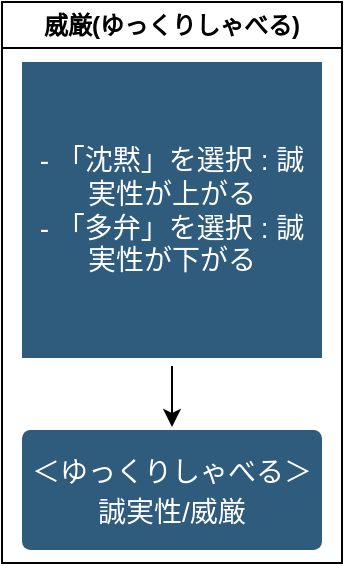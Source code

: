 <mxfile version="24.0.4" type="github" pages="2">
  <diagram name="word" id="ly8JrdTY6ocZCnAn5Q8D">
    <mxGraphModel dx="1674" dy="818" grid="1" gridSize="10" guides="1" tooltips="1" connect="1" arrows="1" fold="1" page="1" pageScale="1" pageWidth="827" pageHeight="1169" math="0" shadow="0">
      <root>
        <mxCell id="0" />
        <mxCell id="1" parent="0" />
        <mxCell id="aPSkY1ON9DCGhRT_XYcT-1" value="威厳(ゆっくりしゃべる)" style="swimlane;whiteSpace=wrap;html=1;" vertex="1" parent="1">
          <mxGeometry x="40" y="80" width="170" height="280.5" as="geometry" />
        </mxCell>
        <mxCell id="aPSkY1ON9DCGhRT_XYcT-2" style="edgeStyle=orthogonalEdgeStyle;rounded=0;orthogonalLoop=1;jettySize=auto;html=1;entryX=0.5;entryY=0;entryDx=0;entryDy=0;" edge="1" parent="aPSkY1ON9DCGhRT_XYcT-1">
          <mxGeometry relative="1" as="geometry">
            <mxPoint x="85" y="182" as="sourcePoint" />
            <mxPoint x="85" y="212.5" as="targetPoint" />
          </mxGeometry>
        </mxCell>
        <mxCell id="aPSkY1ON9DCGhRT_XYcT-3" value="&lt;div style=&quot;border-color: var(--border-color);&quot;&gt;- 「沈黙」を選択 : 誠実性が上がる&lt;/div&gt;&lt;div style=&quot;border-color: var(--border-color);&quot;&gt;- 「多弁」を選択 : 誠実性が下がる&lt;/div&gt;" style="rounded=1;whiteSpace=wrap;html=1;shadow=0;labelBackgroundColor=none;strokeColor=none;strokeWidth=3;fillColor=#2F5B7C;fontFamily=Helvetica;fontSize=14;fontColor=#FFFFFF;align=center;spacing=5;arcSize=0;perimeterSpacing=2;" vertex="1" parent="aPSkY1ON9DCGhRT_XYcT-1">
          <mxGeometry x="10" y="30" width="150" height="148" as="geometry" />
        </mxCell>
        <mxCell id="aPSkY1ON9DCGhRT_XYcT-4" value="&lt;span style=&quot;font-weight: normal;&quot;&gt;&lt;font style=&quot;font-size: 14px;&quot;&gt;＜ゆっくりしゃべる＞誠実性/威厳&lt;/font&gt;&lt;/span&gt;" style="rounded=1;whiteSpace=wrap;html=1;shadow=0;labelBackgroundColor=none;strokeColor=none;strokeWidth=3;fillColor=#2F5B7C;fontFamily=Helvetica;fontSize=16;fontColor=#FFFFFF;align=center;fontStyle=1;spacing=5;arcSize=7;perimeterSpacing=2;" vertex="1" parent="aPSkY1ON9DCGhRT_XYcT-1">
          <mxGeometry x="10" y="214" width="150" height="60" as="geometry" />
        </mxCell>
      </root>
    </mxGraphModel>
  </diagram>
  <diagram name="ページ1のコピー" id="zDXbznbJxY1YPxuReqQg">
    <mxGraphModel dx="1674" dy="818" grid="1" gridSize="10" guides="1" tooltips="1" connect="1" arrows="1" fold="1" page="1" pageScale="1" pageWidth="827" pageHeight="1169" math="0" shadow="0">
      <root>
        <mxCell id="L7Ptylq-8mvhIztDnHOT-0" />
        <mxCell id="L7Ptylq-8mvhIztDnHOT-1" parent="L7Ptylq-8mvhIztDnHOT-0" />
        <mxCell id="L7Ptylq-8mvhIztDnHOT-2" value="威厳(ゆっくりしゃべる)" style="swimlane;whiteSpace=wrap;html=1;" parent="L7Ptylq-8mvhIztDnHOT-1" vertex="1">
          <mxGeometry x="440" y="200" width="170" height="280.5" as="geometry" />
        </mxCell>
        <mxCell id="L7Ptylq-8mvhIztDnHOT-3" style="edgeStyle=orthogonalEdgeStyle;rounded=0;orthogonalLoop=1;jettySize=auto;html=1;entryX=0.5;entryY=0;entryDx=0;entryDy=0;" parent="L7Ptylq-8mvhIztDnHOT-2" edge="1">
          <mxGeometry relative="1" as="geometry">
            <mxPoint x="85" y="182" as="sourcePoint" />
            <mxPoint x="85" y="212.5" as="targetPoint" />
          </mxGeometry>
        </mxCell>
        <mxCell id="L7Ptylq-8mvhIztDnHOT-4" value="&lt;div style=&quot;border-color: var(--border-color);&quot;&gt;- 「沈黙」を選択 : 誠実性が上がる&lt;/div&gt;&lt;div style=&quot;border-color: var(--border-color);&quot;&gt;- 「多弁」を選択 : 誠実性が下がる&lt;/div&gt;" style="rounded=1;whiteSpace=wrap;html=1;shadow=0;labelBackgroundColor=none;strokeColor=none;strokeWidth=3;fillColor=#2F5B7C;fontFamily=Helvetica;fontSize=14;fontColor=#FFFFFF;align=center;spacing=5;arcSize=7;perimeterSpacing=2;" parent="L7Ptylq-8mvhIztDnHOT-2" vertex="1">
          <mxGeometry x="10" y="30" width="150" height="148" as="geometry" />
        </mxCell>
        <mxCell id="L7Ptylq-8mvhIztDnHOT-5" value="&lt;span style=&quot;font-weight: normal;&quot;&gt;&lt;font style=&quot;font-size: 14px;&quot;&gt;＜ゆっくりしゃべる＞誠実性/威厳&lt;/font&gt;&lt;/span&gt;" style="rounded=1;whiteSpace=wrap;html=1;shadow=0;labelBackgroundColor=none;strokeColor=none;strokeWidth=3;fillColor=#2F5B7C;fontFamily=Helvetica;fontSize=16;fontColor=#FFFFFF;align=center;fontStyle=1;spacing=5;arcSize=7;perimeterSpacing=2;" parent="L7Ptylq-8mvhIztDnHOT-2" vertex="1">
          <mxGeometry x="10" y="214" width="150" height="60" as="geometry" />
        </mxCell>
        <mxCell id="L7Ptylq-8mvhIztDnHOT-16" value="行動の一貫性" style="swimlane;whiteSpace=wrap;html=1;" parent="L7Ptylq-8mvhIztDnHOT-1" vertex="1">
          <mxGeometry x="640" y="200.25" width="170" height="280" as="geometry" />
        </mxCell>
        <mxCell id="L7Ptylq-8mvhIztDnHOT-17" style="edgeStyle=orthogonalEdgeStyle;rounded=0;orthogonalLoop=1;jettySize=auto;html=1;entryX=0.5;entryY=0;entryDx=0;entryDy=0;" parent="L7Ptylq-8mvhIztDnHOT-16" source="L7Ptylq-8mvhIztDnHOT-18" target="L7Ptylq-8mvhIztDnHOT-19" edge="1">
          <mxGeometry relative="1" as="geometry" />
        </mxCell>
        <mxCell id="L7Ptylq-8mvhIztDnHOT-18" value="質問をしてしまった" style="rounded=1;whiteSpace=wrap;html=1;shadow=0;labelBackgroundColor=none;strokeColor=none;strokeWidth=3;fillColor=#FCAD90;fontFamily=Helvetica;fontSize=14;fontColor=#FFFFFF;align=center;spacing=5;arcSize=7;perimeterSpacing=2;" parent="L7Ptylq-8mvhIztDnHOT-16" vertex="1">
          <mxGeometry x="10" y="32" width="150" height="148" as="geometry" />
        </mxCell>
        <mxCell id="L7Ptylq-8mvhIztDnHOT-19" value="自分の意図に沿わない行動をした後、&lt;br style=&quot;border-color: var(--border-color);&quot;&gt;その行動に合う認識にすり替える" style="rounded=1;whiteSpace=wrap;html=1;shadow=0;labelBackgroundColor=none;strokeColor=none;strokeWidth=3;fillColor=#e85642;fontFamily=Helvetica;fontSize=14;fontColor=#FFFFFF;align=center;spacing=5;fontStyle=1;arcSize=7;perimeterSpacing=2;" parent="L7Ptylq-8mvhIztDnHOT-16" vertex="1">
          <mxGeometry x="10" y="200" width="150" height="74.5" as="geometry" />
        </mxCell>
      </root>
    </mxGraphModel>
  </diagram>
</mxfile>

